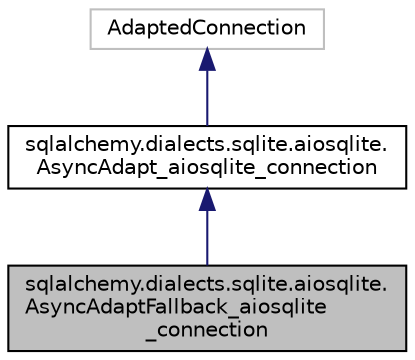 digraph "sqlalchemy.dialects.sqlite.aiosqlite.AsyncAdaptFallback_aiosqlite_connection"
{
 // LATEX_PDF_SIZE
  edge [fontname="Helvetica",fontsize="10",labelfontname="Helvetica",labelfontsize="10"];
  node [fontname="Helvetica",fontsize="10",shape=record];
  Node1 [label="sqlalchemy.dialects.sqlite.aiosqlite.\lAsyncAdaptFallback_aiosqlite\l_connection",height=0.2,width=0.4,color="black", fillcolor="grey75", style="filled", fontcolor="black",tooltip=" "];
  Node2 -> Node1 [dir="back",color="midnightblue",fontsize="10",style="solid",fontname="Helvetica"];
  Node2 [label="sqlalchemy.dialects.sqlite.aiosqlite.\lAsyncAdapt_aiosqlite_connection",height=0.2,width=0.4,color="black", fillcolor="white", style="filled",URL="$classsqlalchemy_1_1dialects_1_1sqlite_1_1aiosqlite_1_1AsyncAdapt__aiosqlite__connection.html",tooltip=" "];
  Node3 -> Node2 [dir="back",color="midnightblue",fontsize="10",style="solid",fontname="Helvetica"];
  Node3 [label="AdaptedConnection",height=0.2,width=0.4,color="grey75", fillcolor="white", style="filled",tooltip=" "];
}

